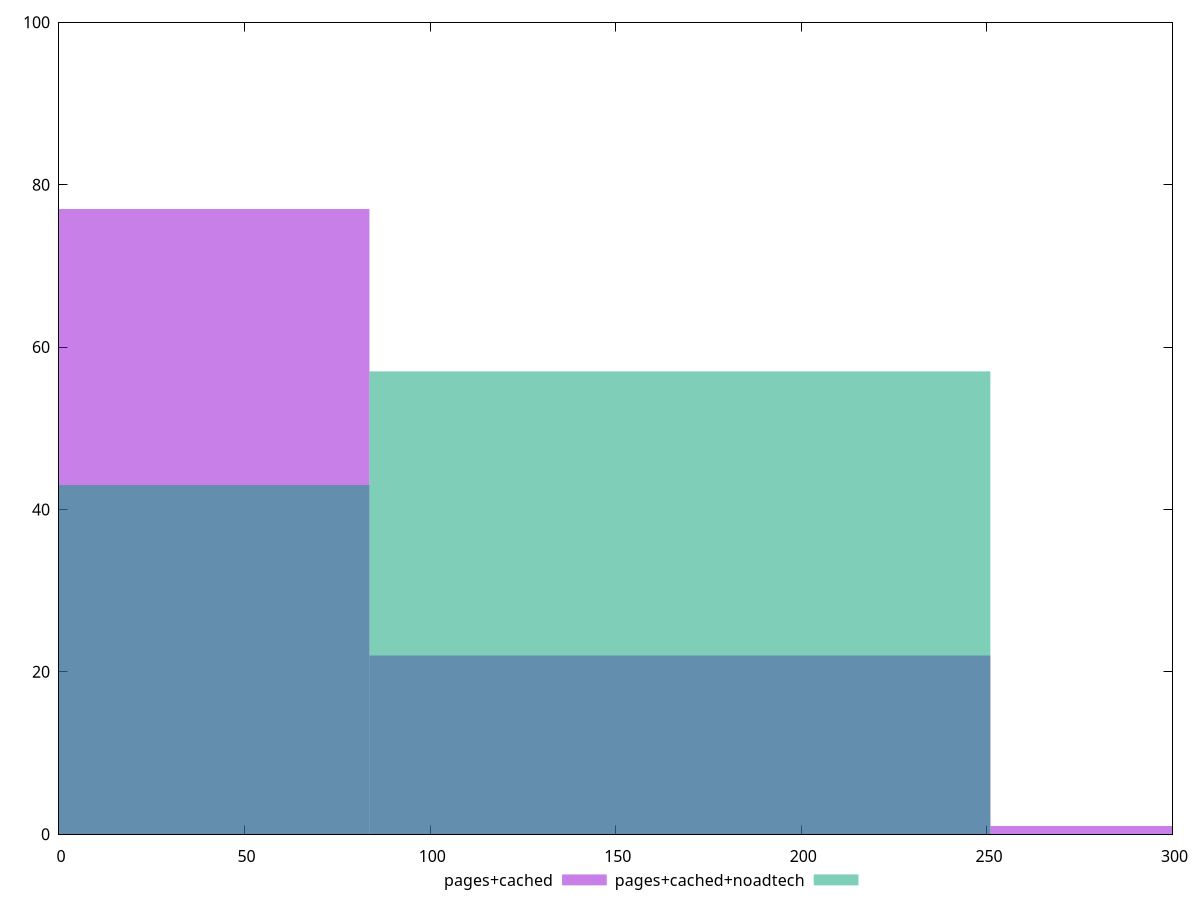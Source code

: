 reset

$pagesCached <<EOF
0 77
167.28464161586686 22
334.5692832317337 1
EOF

$pagesCachedNoadtech <<EOF
167.28464161586686 57
0 43
EOF

set key outside below
set boxwidth 167.28464161586686
set xrange [0:300]
set yrange [0:100]
set trange [0:100]
set style fill transparent solid 0.5 noborder
set terminal svg size 640, 500 enhanced background rgb 'white'
set output "report_00013_2021-02-09T12-04-24.940Z/unminified-javascript/comparison/histogram/1_vs_2.svg"

plot $pagesCached title "pages+cached" with boxes, \
     $pagesCachedNoadtech title "pages+cached+noadtech" with boxes

reset

